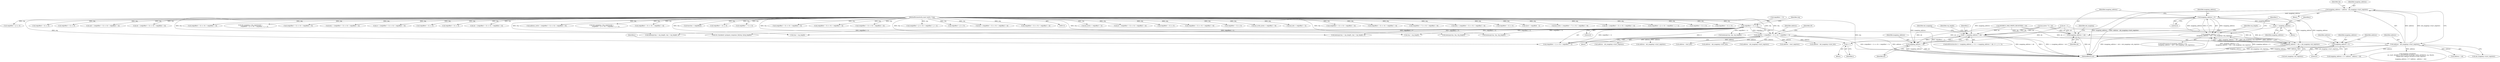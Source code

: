 digraph "0_libmodbus_5ccdf5ef79d742640355d1132fa9e2abc7fbaefc@integer" {
"1000832" [label="(Call,mapping_address = address - mb_mapping->start_registers)"];
"1000834" [label="(Call,address - mb_mapping->start_registers)"];
"1000160" [label="(Call,address = (req[offset + 1] << 8) + req[offset + 2])"];
"1000163" [label="(Call,req[offset + 1] << 8)"];
"1000116" [label="(MethodParameterIn,const uint8_t *req)"];
"1000869" [label="(Call,mapping_address < 0)"];
"1000868" [label="(Call,mapping_address < 0 ||\n                   (mapping_address + nb) > mb_mapping->nb_registers)"];
"1000872" [label="(Call,(mapping_address + nb) > mb_mapping->nb_registers)"];
"1000873" [label="(Call,mapping_address + nb)"];
"1000891" [label="(Call,mapping_address < 0)"];
"1000904" [label="(Call,i = mapping_address)"];
"1000910" [label="(Call,i < mapping_address + nb)"];
"1000916" [label="(Call,i++)"];
"1000912" [label="(Call,mapping_address + nb)"];
"1000869" [label="(Call,mapping_address < 0)"];
"1000263" [label="(Call,address - start_bits)"];
"1000824" [label="(Call,nb_bytes = req[offset + 5])"];
"1000163" [label="(Call,req[offset + 1] << 8)"];
"1000116" [label="(MethodParameterIn,const uint8_t *req)"];
"1000245" [label="(Call,nb = (req[offset + 3] << 8) + req[offset + 4])"];
"1001112" [label="(Call,memcpy(rsp, req, req_length))"];
"1000161" [label="(Identifier,address)"];
"1000915" [label="(Block,)"];
"1000686" [label="(Call,req[offset + 3] << 8)"];
"1001083" [label="(Call,(req[offset + 5] << 8) + req[offset + 6])"];
"1001126" [label="(Call,req[offset + 3] << 8)"];
"1000529" [label="(Call,address - mb_mapping->start_bits)"];
"1000875" [label="(Identifier,nb)"];
"1001171" [label="(Call,nb_write_bytes = req[offset + 9])"];
"1000699" [label="(Call,nb_bits = req[offset + 5])"];
"1000917" [label="(Identifier,i)"];
"1000873" [label="(Call,mapping_address + nb)"];
"1001410" [label="(MethodReturn,int)"];
"1000882" [label="(Call,response_exception(\n                ctx, &sft, MODBUS_EXCEPTION_ILLEGAL_DATA_ADDRESS, rsp, FALSE,\n                \"Illegal data address 0x%0X in write_registers\n\",\n                mapping_address < 0 ? address : address + nb))"];
"1000810" [label="(Call,(req[offset + 3] << 8) + req[offset + 4])"];
"1000903" [label="(Block,)"];
"1000892" [label="(Identifier,mapping_address)"];
"1000652" [label="(Call,(req[offset + 3] << 8) + req[offset + 4])"];
"1000876" [label="(Call,mb_mapping->nb_registers)"];
"1001157" [label="(Call,(req[offset + 7] << 8) + req[offset + 8])"];
"1000806" [label="(Block,)"];
"1000867" [label="(ControlStructure,if (mapping_address < 0 ||\n                   (mapping_address + nb) > mb_mapping->nb_registers))"];
"1000559" [label="(Call,data = (req[offset + 3] << 8) + req[offset + 4])"];
"1000895" [label="(Call,address + nb)"];
"1000913" [label="(Identifier,mapping_address)"];
"1000793" [label="(Call,memcpy(rsp + rsp_length, req + rsp_length, 4))"];
"1000177" [label="(Identifier,sft)"];
"1000925" [label="(Identifier,mb_mapping)"];
"1000620" [label="(Call,address - mb_mapping->start_registers)"];
"1000811" [label="(Call,req[offset + 3] << 8)"];
"1000148" [label="(Call,slave = req[offset - 1])"];
"1000881" [label="(Identifier,rsp_length)"];
"1000904" [label="(Call,i = mapping_address)"];
"1000944" [label="(Identifier,rsp_length)"];
"1000418" [label="(Call,address - start_registers)"];
"1001155" [label="(Call,nb_write = (req[offset + 7] << 8) + req[offset + 8])"];
"1000835" [label="(Identifier,address)"];
"1001123" [label="(Call,nb = (req[offset + 3] << 8) + req[offset + 4])"];
"1001327" [label="(Call,(req[offset + j] << 8) + req[offset + j + 1])"];
"1000902" [label="(ControlStructure,for (i = mapping_address, j = 6; i < mapping_address + nb; i++, j += 2))"];
"1000709" [label="(Call,address - mb_mapping->start_bits)"];
"1000842" [label="(Identifier,nb)"];
"1000916" [label="(Call,i++)"];
"1000164" [label="(Call,req[offset + 1])"];
"1001084" [label="(Call,req[offset + 5] << 8)"];
"1001068" [label="(Call,req[offset + 3] << 8)"];
"1000834" [label="(Call,address - mb_mapping->start_registers)"];
"1000797" [label="(Call,req + rsp_length)"];
"1000905" [label="(Identifier,i)"];
"1000906" [label="(Identifier,mapping_address)"];
"1001328" [label="(Call,req[offset + j] << 8)"];
"1000890" [label="(Call,mapping_address < 0 ? address : address + nb)"];
"1000949" [label="(Call,memcpy(rsp + rsp_length, req + rsp_length, 4))"];
"1000160" [label="(Call,address = (req[offset + 1] << 8) + req[offset + 2])"];
"1000119" [label="(Block,)"];
"1000403" [label="(Call,req[offset + 3] << 8)"];
"1001142" [label="(Call,req[offset + 5] << 8)"];
"1000872" [label="(Call,(mapping_address + nb) > mb_mapping->nb_registers)"];
"1000912" [label="(Call,mapping_address + nb)"];
"1001065" [label="(Call,and = (req[offset + 3] << 8) + req[offset + 4])"];
"1000841" [label="(Call,nb < 1)"];
"1000845" [label="(Call,MODBUS_MAX_WRITE_REGISTERS < nb)"];
"1000808" [label="(Call,nb = (req[offset + 3] << 8) + req[offset + 4])"];
"1000169" [label="(Literal,8)"];
"1000189" [label="(Call,ctx->backend->prepare_response_tid(req, &req_length))"];
"1000247" [label="(Call,(req[offset + 3] << 8) + req[offset + 4])"];
"1000891" [label="(Call,mapping_address < 0)"];
"1000922" [label="(Call,mb_mapping->tab_registers[i] =\n                    (req[offset + j] << 8) + req[offset + j + 1])"];
"1001141" [label="(Call,(req[offset + 5] << 8) + req[offset + 6])"];
"1000650" [label="(Call,data = (req[offset + 3] << 8) + req[offset + 4])"];
"1001081" [label="(Call,or = (req[offset + 5] << 8) + req[offset + 6])"];
"1000871" [label="(Literal,0)"];
"1000896" [label="(Identifier,address)"];
"1000914" [label="(Identifier,nb)"];
"1000248" [label="(Call,req[offset + 3] << 8)"];
"1000653" [label="(Call,req[offset + 3] << 8)"];
"1000832" [label="(Call,mapping_address = address - mb_mapping->start_registers)"];
"1000877" [label="(Identifier,mb_mapping)"];
"1000683" [label="(Call,nb = (req[offset + 3] << 8) + req[offset + 4])"];
"1000953" [label="(Call,req + rsp_length)"];
"1001139" [label="(Call,address_write = (req[offset + 5] << 8) + req[offset + 6])"];
"1001321" [label="(Call,mb_mapping->tab_registers[i] =\n                    (req[offset + j] << 8) + req[offset + j + 1])"];
"1000868" [label="(Call,mapping_address < 0 ||\n                   (mapping_address + nb) > mb_mapping->nb_registers)"];
"1000911" [label="(Identifier,i)"];
"1001125" [label="(Call,(req[offset + 3] << 8) + req[offset + 4])"];
"1000874" [label="(Identifier,mapping_address)"];
"1000894" [label="(Identifier,address)"];
"1000162" [label="(Call,(req[offset + 1] << 8) + req[offset + 2])"];
"1000155" [label="(Call,function = req[offset])"];
"1000870" [label="(Identifier,mapping_address)"];
"1000562" [label="(Call,req[offset + 3] << 8)"];
"1001158" [label="(Call,req[offset + 7] << 8)"];
"1000848" [label="(Call,nb_bytes * 8 < nb)"];
"1000836" [label="(Call,mb_mapping->start_registers)"];
"1000672" [label="(Call,memcpy(rsp, req, req_length))"];
"1000402" [label="(Call,(req[offset + 3] << 8) + req[offset + 4])"];
"1001067" [label="(Call,(req[offset + 3] << 8) + req[offset + 4])"];
"1000893" [label="(Literal,0)"];
"1000908" [label="(Identifier,j)"];
"1000685" [label="(Call,(req[offset + 3] << 8) + req[offset + 4])"];
"1000910" [label="(Call,i < mapping_address + nb)"];
"1000593" [label="(Call,memcpy(rsp, req, req_length))"];
"1000928" [label="(Call,(req[offset + j] << 8) + req[offset + j + 1])"];
"1000929" [label="(Call,req[offset + j] << 8)"];
"1000833" [label="(Identifier,mapping_address)"];
"1001027" [label="(Call,address - mb_mapping->start_registers)"];
"1000400" [label="(Call,nb = (req[offset + 3] << 8) + req[offset + 4])"];
"1000561" [label="(Call,(req[offset + 3] << 8) + req[offset + 4])"];
"1001181" [label="(Call,address - mb_mapping->start_registers)"];
"1000171" [label="(Identifier,req)"];
"1000919" [label="(Identifier,j)"];
"1000832" -> "1000806"  [label="AST: "];
"1000832" -> "1000834"  [label="CFG: "];
"1000833" -> "1000832"  [label="AST: "];
"1000834" -> "1000832"  [label="AST: "];
"1000842" -> "1000832"  [label="CFG: "];
"1000832" -> "1001410"  [label="DDG: address - mb_mapping->start_registers"];
"1000832" -> "1001410"  [label="DDG: mapping_address"];
"1000834" -> "1000832"  [label="DDG: address"];
"1000834" -> "1000832"  [label="DDG: mb_mapping->start_registers"];
"1000832" -> "1000869"  [label="DDG: mapping_address"];
"1000834" -> "1000836"  [label="CFG: "];
"1000835" -> "1000834"  [label="AST: "];
"1000836" -> "1000834"  [label="AST: "];
"1000834" -> "1001410"  [label="DDG: address"];
"1000834" -> "1001410"  [label="DDG: mb_mapping->start_registers"];
"1000160" -> "1000834"  [label="DDG: address"];
"1000834" -> "1000882"  [label="DDG: address"];
"1000834" -> "1000890"  [label="DDG: address"];
"1000834" -> "1000895"  [label="DDG: address"];
"1000160" -> "1000119"  [label="AST: "];
"1000160" -> "1000162"  [label="CFG: "];
"1000161" -> "1000160"  [label="AST: "];
"1000162" -> "1000160"  [label="AST: "];
"1000177" -> "1000160"  [label="CFG: "];
"1000160" -> "1001410"  [label="DDG: (req[offset + 1] << 8) + req[offset + 2]"];
"1000160" -> "1001410"  [label="DDG: address"];
"1000163" -> "1000160"  [label="DDG: req[offset + 1]"];
"1000163" -> "1000160"  [label="DDG: 8"];
"1000116" -> "1000160"  [label="DDG: req"];
"1000160" -> "1000263"  [label="DDG: address"];
"1000160" -> "1000418"  [label="DDG: address"];
"1000160" -> "1000529"  [label="DDG: address"];
"1000160" -> "1000620"  [label="DDG: address"];
"1000160" -> "1000709"  [label="DDG: address"];
"1000160" -> "1001027"  [label="DDG: address"];
"1000160" -> "1001181"  [label="DDG: address"];
"1000163" -> "1000162"  [label="AST: "];
"1000163" -> "1000169"  [label="CFG: "];
"1000164" -> "1000163"  [label="AST: "];
"1000169" -> "1000163"  [label="AST: "];
"1000171" -> "1000163"  [label="CFG: "];
"1000163" -> "1001410"  [label="DDG: req[offset + 1]"];
"1000163" -> "1000162"  [label="DDG: req[offset + 1]"];
"1000163" -> "1000162"  [label="DDG: 8"];
"1000116" -> "1000163"  [label="DDG: req"];
"1000163" -> "1000189"  [label="DDG: req[offset + 1]"];
"1000163" -> "1000593"  [label="DDG: req[offset + 1]"];
"1000163" -> "1000672"  [label="DDG: req[offset + 1]"];
"1000163" -> "1000793"  [label="DDG: req[offset + 1]"];
"1000163" -> "1000797"  [label="DDG: req[offset + 1]"];
"1000163" -> "1000949"  [label="DDG: req[offset + 1]"];
"1000163" -> "1000953"  [label="DDG: req[offset + 1]"];
"1000163" -> "1001112"  [label="DDG: req[offset + 1]"];
"1000116" -> "1000114"  [label="AST: "];
"1000116" -> "1001410"  [label="DDG: req"];
"1000116" -> "1000148"  [label="DDG: req"];
"1000116" -> "1000155"  [label="DDG: req"];
"1000116" -> "1000162"  [label="DDG: req"];
"1000116" -> "1000189"  [label="DDG: req"];
"1000116" -> "1000245"  [label="DDG: req"];
"1000116" -> "1000248"  [label="DDG: req"];
"1000116" -> "1000247"  [label="DDG: req"];
"1000116" -> "1000400"  [label="DDG: req"];
"1000116" -> "1000403"  [label="DDG: req"];
"1000116" -> "1000402"  [label="DDG: req"];
"1000116" -> "1000559"  [label="DDG: req"];
"1000116" -> "1000562"  [label="DDG: req"];
"1000116" -> "1000561"  [label="DDG: req"];
"1000116" -> "1000593"  [label="DDG: req"];
"1000116" -> "1000650"  [label="DDG: req"];
"1000116" -> "1000653"  [label="DDG: req"];
"1000116" -> "1000652"  [label="DDG: req"];
"1000116" -> "1000672"  [label="DDG: req"];
"1000116" -> "1000683"  [label="DDG: req"];
"1000116" -> "1000686"  [label="DDG: req"];
"1000116" -> "1000685"  [label="DDG: req"];
"1000116" -> "1000699"  [label="DDG: req"];
"1000116" -> "1000793"  [label="DDG: req"];
"1000116" -> "1000797"  [label="DDG: req"];
"1000116" -> "1000808"  [label="DDG: req"];
"1000116" -> "1000811"  [label="DDG: req"];
"1000116" -> "1000810"  [label="DDG: req"];
"1000116" -> "1000824"  [label="DDG: req"];
"1000116" -> "1000922"  [label="DDG: req"];
"1000116" -> "1000929"  [label="DDG: req"];
"1000116" -> "1000928"  [label="DDG: req"];
"1000116" -> "1000949"  [label="DDG: req"];
"1000116" -> "1000953"  [label="DDG: req"];
"1000116" -> "1001065"  [label="DDG: req"];
"1000116" -> "1001068"  [label="DDG: req"];
"1000116" -> "1001067"  [label="DDG: req"];
"1000116" -> "1001081"  [label="DDG: req"];
"1000116" -> "1001084"  [label="DDG: req"];
"1000116" -> "1001083"  [label="DDG: req"];
"1000116" -> "1001112"  [label="DDG: req"];
"1000116" -> "1001123"  [label="DDG: req"];
"1000116" -> "1001126"  [label="DDG: req"];
"1000116" -> "1001125"  [label="DDG: req"];
"1000116" -> "1001139"  [label="DDG: req"];
"1000116" -> "1001142"  [label="DDG: req"];
"1000116" -> "1001141"  [label="DDG: req"];
"1000116" -> "1001155"  [label="DDG: req"];
"1000116" -> "1001158"  [label="DDG: req"];
"1000116" -> "1001157"  [label="DDG: req"];
"1000116" -> "1001171"  [label="DDG: req"];
"1000116" -> "1001321"  [label="DDG: req"];
"1000116" -> "1001328"  [label="DDG: req"];
"1000116" -> "1001327"  [label="DDG: req"];
"1000869" -> "1000868"  [label="AST: "];
"1000869" -> "1000871"  [label="CFG: "];
"1000870" -> "1000869"  [label="AST: "];
"1000871" -> "1000869"  [label="AST: "];
"1000874" -> "1000869"  [label="CFG: "];
"1000868" -> "1000869"  [label="CFG: "];
"1000869" -> "1000868"  [label="DDG: mapping_address"];
"1000869" -> "1000868"  [label="DDG: 0"];
"1000869" -> "1000872"  [label="DDG: mapping_address"];
"1000869" -> "1000873"  [label="DDG: mapping_address"];
"1000869" -> "1000891"  [label="DDG: mapping_address"];
"1000869" -> "1000904"  [label="DDG: mapping_address"];
"1000869" -> "1000910"  [label="DDG: mapping_address"];
"1000869" -> "1000912"  [label="DDG: mapping_address"];
"1000868" -> "1000867"  [label="AST: "];
"1000868" -> "1000872"  [label="CFG: "];
"1000872" -> "1000868"  [label="AST: "];
"1000881" -> "1000868"  [label="CFG: "];
"1000905" -> "1000868"  [label="CFG: "];
"1000868" -> "1001410"  [label="DDG: (mapping_address + nb) > mb_mapping->nb_registers"];
"1000868" -> "1001410"  [label="DDG: mapping_address < 0 ||\n                   (mapping_address + nb) > mb_mapping->nb_registers"];
"1000868" -> "1001410"  [label="DDG: mapping_address < 0"];
"1000872" -> "1000868"  [label="DDG: mapping_address + nb"];
"1000872" -> "1000868"  [label="DDG: mb_mapping->nb_registers"];
"1000872" -> "1000876"  [label="CFG: "];
"1000873" -> "1000872"  [label="AST: "];
"1000876" -> "1000872"  [label="AST: "];
"1000872" -> "1001410"  [label="DDG: mapping_address + nb"];
"1000872" -> "1001410"  [label="DDG: mb_mapping->nb_registers"];
"1000848" -> "1000872"  [label="DDG: nb"];
"1000841" -> "1000872"  [label="DDG: nb"];
"1000845" -> "1000872"  [label="DDG: nb"];
"1000873" -> "1000875"  [label="CFG: "];
"1000874" -> "1000873"  [label="AST: "];
"1000875" -> "1000873"  [label="AST: "];
"1000877" -> "1000873"  [label="CFG: "];
"1000873" -> "1001410"  [label="DDG: nb"];
"1000848" -> "1000873"  [label="DDG: nb"];
"1000841" -> "1000873"  [label="DDG: nb"];
"1000845" -> "1000873"  [label="DDG: nb"];
"1000891" -> "1000890"  [label="AST: "];
"1000891" -> "1000893"  [label="CFG: "];
"1000892" -> "1000891"  [label="AST: "];
"1000893" -> "1000891"  [label="AST: "];
"1000894" -> "1000891"  [label="CFG: "];
"1000896" -> "1000891"  [label="CFG: "];
"1000891" -> "1001410"  [label="DDG: mapping_address"];
"1000904" -> "1000903"  [label="AST: "];
"1000904" -> "1000906"  [label="CFG: "];
"1000905" -> "1000904"  [label="AST: "];
"1000906" -> "1000904"  [label="AST: "];
"1000908" -> "1000904"  [label="CFG: "];
"1000904" -> "1000910"  [label="DDG: i"];
"1000910" -> "1000902"  [label="AST: "];
"1000910" -> "1000912"  [label="CFG: "];
"1000911" -> "1000910"  [label="AST: "];
"1000912" -> "1000910"  [label="AST: "];
"1000925" -> "1000910"  [label="CFG: "];
"1000944" -> "1000910"  [label="CFG: "];
"1000910" -> "1001410"  [label="DDG: i"];
"1000910" -> "1001410"  [label="DDG: i < mapping_address + nb"];
"1000910" -> "1001410"  [label="DDG: mapping_address + nb"];
"1000916" -> "1000910"  [label="DDG: i"];
"1000848" -> "1000910"  [label="DDG: nb"];
"1000841" -> "1000910"  [label="DDG: nb"];
"1000845" -> "1000910"  [label="DDG: nb"];
"1000910" -> "1000916"  [label="DDG: i"];
"1000916" -> "1000915"  [label="AST: "];
"1000916" -> "1000917"  [label="CFG: "];
"1000917" -> "1000916"  [label="AST: "];
"1000919" -> "1000916"  [label="CFG: "];
"1000912" -> "1000914"  [label="CFG: "];
"1000913" -> "1000912"  [label="AST: "];
"1000914" -> "1000912"  [label="AST: "];
"1000912" -> "1001410"  [label="DDG: nb"];
"1000912" -> "1001410"  [label="DDG: mapping_address"];
"1000848" -> "1000912"  [label="DDG: nb"];
"1000841" -> "1000912"  [label="DDG: nb"];
"1000845" -> "1000912"  [label="DDG: nb"];
}
